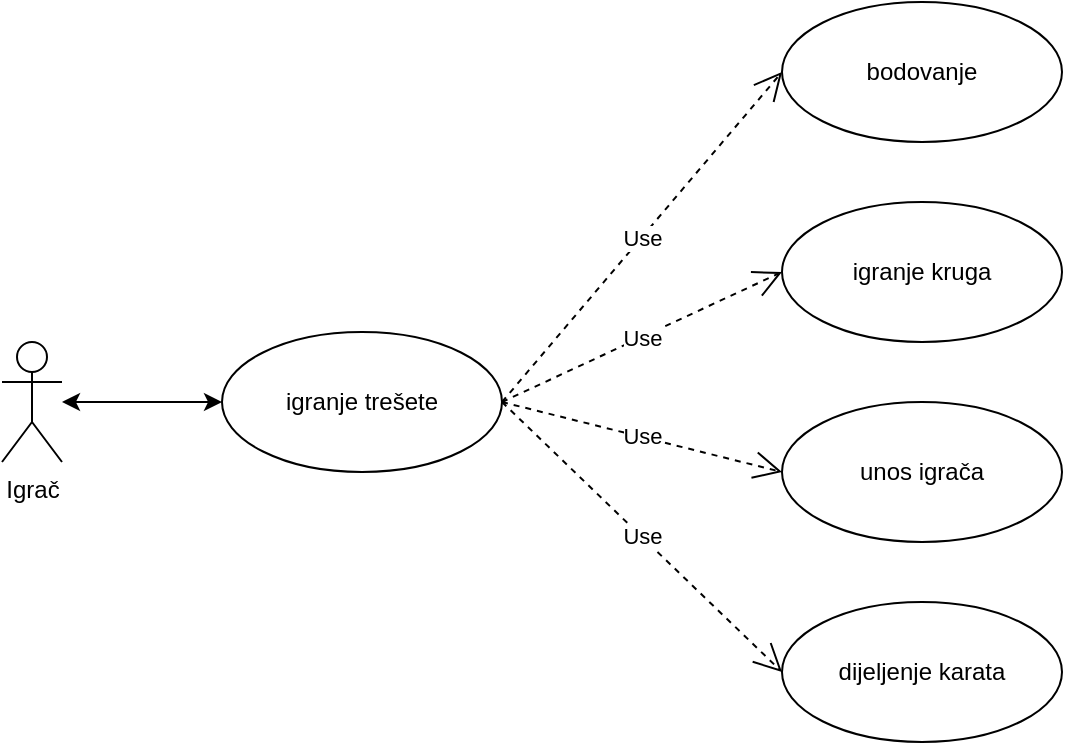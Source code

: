 <mxfile version="14.1.8" type="github" pages="6">
  <diagram id="0Fst5V195PZcNs_4YtCk" name="UseCase: Igranje tresete">
    <mxGraphModel dx="1550" dy="888" grid="1" gridSize="10" guides="1" tooltips="1" connect="1" arrows="1" fold="1" page="1" pageScale="1" pageWidth="850" pageHeight="1100" math="0" shadow="0">
      <root>
        <mxCell id="0" />
        <mxCell id="1" parent="0" />
        <mxCell id="MjSA2ZEEbugR-J2bg2_--2" value="Igrač" style="shape=umlActor;verticalLabelPosition=bottom;verticalAlign=top;html=1;" parent="1" vertex="1">
          <mxGeometry x="80" y="210" width="30" height="60" as="geometry" />
        </mxCell>
        <mxCell id="MjSA2ZEEbugR-J2bg2_--4" value="igranje trešete" style="ellipse;whiteSpace=wrap;html=1;" parent="1" vertex="1">
          <mxGeometry x="190" y="205" width="140" height="70" as="geometry" />
        </mxCell>
        <mxCell id="MjSA2ZEEbugR-J2bg2_--5" value="" style="endArrow=classic;startArrow=classic;html=1;" parent="1" source="MjSA2ZEEbugR-J2bg2_--2" target="MjSA2ZEEbugR-J2bg2_--4" edge="1">
          <mxGeometry width="50" height="50" relative="1" as="geometry">
            <mxPoint x="250" y="470" as="sourcePoint" />
            <mxPoint x="300" y="420" as="targetPoint" />
          </mxGeometry>
        </mxCell>
        <mxCell id="MjSA2ZEEbugR-J2bg2_--6" value="bodovanje" style="ellipse;whiteSpace=wrap;html=1;" parent="1" vertex="1">
          <mxGeometry x="470" y="40" width="140" height="70" as="geometry" />
        </mxCell>
        <mxCell id="MjSA2ZEEbugR-J2bg2_--7" value="igranje kruga" style="ellipse;whiteSpace=wrap;html=1;" parent="1" vertex="1">
          <mxGeometry x="470" y="140" width="140" height="70" as="geometry" />
        </mxCell>
        <mxCell id="MjSA2ZEEbugR-J2bg2_--8" value="unos igrača" style="ellipse;whiteSpace=wrap;html=1;" parent="1" vertex="1">
          <mxGeometry x="470" y="240" width="140" height="70" as="geometry" />
        </mxCell>
        <mxCell id="MjSA2ZEEbugR-J2bg2_--9" value="dijeljenje karata" style="ellipse;whiteSpace=wrap;html=1;" parent="1" vertex="1">
          <mxGeometry x="470" y="340" width="140" height="70" as="geometry" />
        </mxCell>
        <mxCell id="MjSA2ZEEbugR-J2bg2_--10" value="Use" style="endArrow=open;endSize=12;dashed=1;html=1;exitX=1;exitY=0.5;exitDx=0;exitDy=0;entryX=0;entryY=0.5;entryDx=0;entryDy=0;" parent="1" source="MjSA2ZEEbugR-J2bg2_--4" target="MjSA2ZEEbugR-J2bg2_--6" edge="1">
          <mxGeometry width="160" relative="1" as="geometry">
            <mxPoint x="280" y="380" as="sourcePoint" />
            <mxPoint x="440" y="380" as="targetPoint" />
          </mxGeometry>
        </mxCell>
        <mxCell id="MjSA2ZEEbugR-J2bg2_--11" value="Use" style="endArrow=open;endSize=12;dashed=1;html=1;exitX=1;exitY=0.5;exitDx=0;exitDy=0;entryX=0;entryY=0.5;entryDx=0;entryDy=0;" parent="1" source="MjSA2ZEEbugR-J2bg2_--4" target="MjSA2ZEEbugR-J2bg2_--7" edge="1">
          <mxGeometry width="160" relative="1" as="geometry">
            <mxPoint x="340" y="250" as="sourcePoint" />
            <mxPoint x="425.197" y="175.367" as="targetPoint" />
          </mxGeometry>
        </mxCell>
        <mxCell id="MjSA2ZEEbugR-J2bg2_--12" value="Use" style="endArrow=open;endSize=12;dashed=1;html=1;exitX=1;exitY=0.5;exitDx=0;exitDy=0;entryX=0;entryY=0.5;entryDx=0;entryDy=0;" parent="1" source="MjSA2ZEEbugR-J2bg2_--4" target="MjSA2ZEEbugR-J2bg2_--8" edge="1">
          <mxGeometry width="160" relative="1" as="geometry">
            <mxPoint x="350" y="260" as="sourcePoint" />
            <mxPoint x="435.197" y="185.367" as="targetPoint" />
          </mxGeometry>
        </mxCell>
        <mxCell id="MjSA2ZEEbugR-J2bg2_--13" value="Use" style="endArrow=open;endSize=12;dashed=1;html=1;exitX=1;exitY=0.5;exitDx=0;exitDy=0;entryX=0;entryY=0.5;entryDx=0;entryDy=0;" parent="1" source="MjSA2ZEEbugR-J2bg2_--4" target="MjSA2ZEEbugR-J2bg2_--9" edge="1">
          <mxGeometry width="160" relative="1" as="geometry">
            <mxPoint x="360" y="270" as="sourcePoint" />
            <mxPoint x="445.197" y="195.367" as="targetPoint" />
          </mxGeometry>
        </mxCell>
      </root>
    </mxGraphModel>
  </diagram>
  <diagram id="ukarMKEExvuun9PaH5dM" name="Activity: Igranje tresete">
    <mxGraphModel dx="1550" dy="1988" grid="1" gridSize="10" guides="1" tooltips="1" connect="1" arrows="1" fold="1" page="1" pageScale="1" pageWidth="850" pageHeight="1100" math="0" shadow="0">
      <root>
        <mxCell id="uR3n9-pZLwS0igjvZuAs-0" />
        <mxCell id="uR3n9-pZLwS0igjvZuAs-1" parent="uR3n9-pZLwS0igjvZuAs-0" />
        <mxCell id="uR3n9-pZLwS0igjvZuAs-2" value="" style="ellipse;html=1;shape=startState;fillColor=#000000;strokeColor=#ff0000;" parent="uR3n9-pZLwS0igjvZuAs-1" vertex="1">
          <mxGeometry x="260" y="-880" width="30" height="30" as="geometry" />
        </mxCell>
        <mxCell id="uR3n9-pZLwS0igjvZuAs-3" value="" style="edgeStyle=orthogonalEdgeStyle;html=1;verticalAlign=bottom;endArrow=open;endSize=8;strokeColor=#ff0000;" parent="uR3n9-pZLwS0igjvZuAs-1" source="uR3n9-pZLwS0igjvZuAs-2" edge="1">
          <mxGeometry relative="1" as="geometry">
            <mxPoint x="275" y="-780" as="targetPoint" />
          </mxGeometry>
        </mxCell>
        <mxCell id="uR3n9-pZLwS0igjvZuAs-4" value="Unos igrača" style="rounded=1;whiteSpace=wrap;html=1;arcSize=40;fontColor=#000000;fillColor=#ffffc0;strokeColor=#ff0000;" parent="uR3n9-pZLwS0igjvZuAs-1" vertex="1">
          <mxGeometry x="215" y="-790" width="120" height="40" as="geometry" />
        </mxCell>
        <mxCell id="uR3n9-pZLwS0igjvZuAs-5" value="" style="edgeStyle=orthogonalEdgeStyle;html=1;verticalAlign=bottom;endArrow=open;endSize=8;strokeColor=#ff0000;" parent="uR3n9-pZLwS0igjvZuAs-1" source="uR3n9-pZLwS0igjvZuAs-4" edge="1">
          <mxGeometry relative="1" as="geometry">
            <mxPoint x="275" y="-680" as="targetPoint" />
          </mxGeometry>
        </mxCell>
        <mxCell id="uR3n9-pZLwS0igjvZuAs-7" value="Dijeljenje karata" style="rounded=1;whiteSpace=wrap;html=1;arcSize=40;fontColor=#000000;fillColor=#ffffc0;strokeColor=#ff0000;" parent="uR3n9-pZLwS0igjvZuAs-1" vertex="1">
          <mxGeometry x="215" y="-680" width="120" height="40" as="geometry" />
        </mxCell>
        <mxCell id="uR3n9-pZLwS0igjvZuAs-8" value="" style="edgeStyle=orthogonalEdgeStyle;html=1;verticalAlign=bottom;endArrow=open;endSize=8;strokeColor=#ff0000;" parent="uR3n9-pZLwS0igjvZuAs-1" source="uR3n9-pZLwS0igjvZuAs-7" edge="1">
          <mxGeometry relative="1" as="geometry">
            <mxPoint x="275" y="-580" as="targetPoint" />
          </mxGeometry>
        </mxCell>
        <mxCell id="uR3n9-pZLwS0igjvZuAs-17" value="broj karata u ruci &amp;gt; 0" style="rhombus;whiteSpace=wrap;html=1;fillColor=#ffffc0;strokeColor=#ff0000;" parent="uR3n9-pZLwS0igjvZuAs-1" vertex="1">
          <mxGeometry x="230" y="-580" width="90" height="40" as="geometry" />
        </mxCell>
        <mxCell id="uR3n9-pZLwS0igjvZuAs-18" value="NE" style="edgeStyle=orthogonalEdgeStyle;html=1;align=left;verticalAlign=bottom;endArrow=open;endSize=8;strokeColor=#ff0000;" parent="uR3n9-pZLwS0igjvZuAs-1" source="uR3n9-pZLwS0igjvZuAs-17" target="uR3n9-pZLwS0igjvZuAs-20" edge="1">
          <mxGeometry x="-1" relative="1" as="geometry">
            <mxPoint x="420" y="-480" as="targetPoint" />
          </mxGeometry>
        </mxCell>
        <mxCell id="uR3n9-pZLwS0igjvZuAs-19" value="DA" style="edgeStyle=orthogonalEdgeStyle;html=1;align=left;verticalAlign=top;endArrow=open;endSize=8;strokeColor=#ff0000;entryX=0.5;entryY=0;entryDx=0;entryDy=0;" parent="uR3n9-pZLwS0igjvZuAs-1" source="uR3n9-pZLwS0igjvZuAs-17" target="uR3n9-pZLwS0igjvZuAs-29" edge="1">
          <mxGeometry x="-1" relative="1" as="geometry">
            <mxPoint x="280" y="-480" as="targetPoint" />
          </mxGeometry>
        </mxCell>
        <mxCell id="uR3n9-pZLwS0igjvZuAs-28" style="edgeStyle=orthogonalEdgeStyle;rounded=0;orthogonalLoop=1;jettySize=auto;html=1;exitX=0.5;exitY=1;exitDx=0;exitDy=0;entryX=0.5;entryY=0;entryDx=0;entryDy=0;" parent="uR3n9-pZLwS0igjvZuAs-1" source="uR3n9-pZLwS0igjvZuAs-20" target="uR3n9-pZLwS0igjvZuAs-21" edge="1">
          <mxGeometry relative="1" as="geometry" />
        </mxCell>
        <mxCell id="uR3n9-pZLwS0igjvZuAs-20" value="Bodovanje" style="rounded=1;whiteSpace=wrap;html=1;arcSize=40;fontColor=#000000;fillColor=#ffffc0;strokeColor=#ff0000;" parent="uR3n9-pZLwS0igjvZuAs-1" vertex="1">
          <mxGeometry x="400" y="-470" width="120" height="40" as="geometry" />
        </mxCell>
        <mxCell id="uR3n9-pZLwS0igjvZuAs-21" value="" style="ellipse;html=1;shape=endState;fillColor=#000000;strokeColor=#ff0000;" parent="uR3n9-pZLwS0igjvZuAs-1" vertex="1">
          <mxGeometry x="445" y="-390" width="30" height="30" as="geometry" />
        </mxCell>
        <mxCell id="uR3n9-pZLwS0igjvZuAs-31" style="edgeStyle=orthogonalEdgeStyle;rounded=0;orthogonalLoop=1;jettySize=auto;html=1;exitX=0;exitY=0.5;exitDx=0;exitDy=0;entryX=0;entryY=0.5;entryDx=0;entryDy=0;" parent="uR3n9-pZLwS0igjvZuAs-1" source="uR3n9-pZLwS0igjvZuAs-29" target="uR3n9-pZLwS0igjvZuAs-17" edge="1">
          <mxGeometry relative="1" as="geometry">
            <Array as="points">
              <mxPoint x="140" y="-460" />
              <mxPoint x="140" y="-560" />
            </Array>
          </mxGeometry>
        </mxCell>
        <mxCell id="uR3n9-pZLwS0igjvZuAs-29" value="Igranje ruke" style="rounded=1;whiteSpace=wrap;html=1;arcSize=40;fontColor=#000000;fillColor=#ffffc0;strokeColor=#ff0000;" parent="uR3n9-pZLwS0igjvZuAs-1" vertex="1">
          <mxGeometry x="215" y="-470" width="120" height="40" as="geometry" />
        </mxCell>
      </root>
    </mxGraphModel>
  </diagram>
  <diagram id="A4jbQiV3eGs2_ku9hFZB" name="Activity: Unos igrača">
    <mxGraphModel dx="1550" dy="888" grid="1" gridSize="10" guides="1" tooltips="1" connect="1" arrows="1" fold="1" page="1" pageScale="1" pageWidth="850" pageHeight="1100" math="0" shadow="0">
      <root>
        <mxCell id="LcD0vWBmEG_A1QQOMy2T-0" />
        <mxCell id="LcD0vWBmEG_A1QQOMy2T-1" parent="LcD0vWBmEG_A1QQOMy2T-0" />
        <mxCell id="hfwa08_G0doKV7f4fAPp-0" value="" style="ellipse;html=1;shape=startState;fillColor=#000000;strokeColor=#ff0000;" vertex="1" parent="LcD0vWBmEG_A1QQOMy2T-1">
          <mxGeometry x="380" y="70" width="30" height="30" as="geometry" />
        </mxCell>
        <mxCell id="hfwa08_G0doKV7f4fAPp-1" value="" style="edgeStyle=orthogonalEdgeStyle;html=1;verticalAlign=bottom;endArrow=open;endSize=8;strokeColor=#ff0000;" edge="1" parent="LcD0vWBmEG_A1QQOMy2T-1" source="hfwa08_G0doKV7f4fAPp-0">
          <mxGeometry relative="1" as="geometry">
            <mxPoint x="395" y="160" as="targetPoint" />
          </mxGeometry>
        </mxCell>
        <mxCell id="hfwa08_G0doKV7f4fAPp-11" style="edgeStyle=orthogonalEdgeStyle;rounded=0;orthogonalLoop=1;jettySize=auto;html=1;exitX=1;exitY=0.5;exitDx=0;exitDy=0;entryX=1;entryY=0.5;entryDx=0;entryDy=0;" edge="1" parent="LcD0vWBmEG_A1QQOMy2T-1" source="hfwa08_G0doKV7f4fAPp-2" target="hfwa08_G0doKV7f4fAPp-2">
          <mxGeometry relative="1" as="geometry">
            <mxPoint x="590" y="180" as="targetPoint" />
          </mxGeometry>
        </mxCell>
        <mxCell id="hfwa08_G0doKV7f4fAPp-2" value="Prikaz upita za unos imena" style="rounded=1;whiteSpace=wrap;html=1;arcSize=40;fontColor=#000000;fillColor=#ffffc0;strokeColor=#ff0000;" vertex="1" parent="LcD0vWBmEG_A1QQOMy2T-1">
          <mxGeometry x="335" y="160" width="120" height="40" as="geometry" />
        </mxCell>
        <mxCell id="hfwa08_G0doKV7f4fAPp-3" value="" style="edgeStyle=orthogonalEdgeStyle;html=1;verticalAlign=bottom;endArrow=open;endSize=8;strokeColor=#ff0000;" edge="1" parent="LcD0vWBmEG_A1QQOMy2T-1" source="hfwa08_G0doKV7f4fAPp-2">
          <mxGeometry relative="1" as="geometry">
            <mxPoint x="395" y="260" as="targetPoint" />
          </mxGeometry>
        </mxCell>
        <mxCell id="hfwa08_G0doKV7f4fAPp-4" value="Čekanje na unos imena" style="rounded=1;whiteSpace=wrap;html=1;arcSize=40;fontColor=#000000;fillColor=#ffffc0;strokeColor=#ff0000;" vertex="1" parent="LcD0vWBmEG_A1QQOMy2T-1">
          <mxGeometry x="335" y="260" width="120" height="40" as="geometry" />
        </mxCell>
        <mxCell id="hfwa08_G0doKV7f4fAPp-5" value="" style="edgeStyle=orthogonalEdgeStyle;html=1;verticalAlign=bottom;endArrow=open;endSize=8;strokeColor=#ff0000;" edge="1" source="hfwa08_G0doKV7f4fAPp-4" parent="LcD0vWBmEG_A1QQOMy2T-1">
          <mxGeometry relative="1" as="geometry">
            <mxPoint x="395" y="360" as="targetPoint" />
          </mxGeometry>
        </mxCell>
        <mxCell id="hfwa08_G0doKV7f4fAPp-6" value="Provjera unosa imena" style="rounded=1;whiteSpace=wrap;html=1;arcSize=40;fontColor=#000000;fillColor=#ffffc0;strokeColor=#ff0000;" vertex="1" parent="LcD0vWBmEG_A1QQOMy2T-1">
          <mxGeometry x="335" y="360" width="120" height="40" as="geometry" />
        </mxCell>
        <mxCell id="hfwa08_G0doKV7f4fAPp-7" value="" style="edgeStyle=orthogonalEdgeStyle;html=1;verticalAlign=bottom;endArrow=open;endSize=8;strokeColor=#ff0000;" edge="1" source="hfwa08_G0doKV7f4fAPp-6" parent="LcD0vWBmEG_A1QQOMy2T-1">
          <mxGeometry relative="1" as="geometry">
            <mxPoint x="395" y="460" as="targetPoint" />
          </mxGeometry>
        </mxCell>
        <mxCell id="hfwa08_G0doKV7f4fAPp-8" value="Uneseno je valjano ime?" style="rhombus;whiteSpace=wrap;html=1;fillColor=#ffffc0;strokeColor=#ff0000;" vertex="1" parent="LcD0vWBmEG_A1QQOMy2T-1">
          <mxGeometry x="355" y="460" width="80" height="40" as="geometry" />
        </mxCell>
        <mxCell id="hfwa08_G0doKV7f4fAPp-9" value="NE" style="edgeStyle=orthogonalEdgeStyle;html=1;align=left;verticalAlign=bottom;endArrow=open;endSize=8;strokeColor=#ff0000;entryX=1;entryY=0.5;entryDx=0;entryDy=0;" edge="1" source="hfwa08_G0doKV7f4fAPp-8" parent="LcD0vWBmEG_A1QQOMy2T-1" target="hfwa08_G0doKV7f4fAPp-2">
          <mxGeometry x="-1" relative="1" as="geometry">
            <mxPoint x="580" y="130" as="targetPoint" />
            <Array as="points">
              <mxPoint x="540" y="480" />
              <mxPoint x="540" y="180" />
            </Array>
          </mxGeometry>
        </mxCell>
        <mxCell id="hfwa08_G0doKV7f4fAPp-10" value="DA" style="edgeStyle=orthogonalEdgeStyle;html=1;align=left;verticalAlign=top;endArrow=open;endSize=8;strokeColor=#ff0000;" edge="1" source="hfwa08_G0doKV7f4fAPp-8" parent="LcD0vWBmEG_A1QQOMy2T-1">
          <mxGeometry x="-1" relative="1" as="geometry">
            <mxPoint x="395" y="580" as="targetPoint" />
            <Array as="points">
              <mxPoint x="395" y="560" />
            </Array>
          </mxGeometry>
        </mxCell>
        <mxCell id="wfJ4WPF9NZrWwJZrV17j-0" value="Učitavanje &quot;ingame&quot; korisničkog sučelja za igrača" style="rounded=1;whiteSpace=wrap;html=1;arcSize=40;fontColor=#000000;fillColor=#ffffc0;strokeColor=#ff0000;" vertex="1" parent="LcD0vWBmEG_A1QQOMy2T-1">
          <mxGeometry x="335" y="580" width="120" height="40" as="geometry" />
        </mxCell>
        <mxCell id="wfJ4WPF9NZrWwJZrV17j-1" value="" style="edgeStyle=orthogonalEdgeStyle;html=1;verticalAlign=bottom;endArrow=open;endSize=8;strokeColor=#ff0000;" edge="1" source="wfJ4WPF9NZrWwJZrV17j-0" parent="LcD0vWBmEG_A1QQOMy2T-1">
          <mxGeometry relative="1" as="geometry">
            <mxPoint x="395" y="680" as="targetPoint" />
          </mxGeometry>
        </mxCell>
        <mxCell id="wfJ4WPF9NZrWwJZrV17j-2" value="" style="ellipse;html=1;shape=endState;fillColor=#000000;strokeColor=#ff0000;" vertex="1" parent="LcD0vWBmEG_A1QQOMy2T-1">
          <mxGeometry x="380" y="680" width="30" height="30" as="geometry" />
        </mxCell>
      </root>
    </mxGraphModel>
  </diagram>
  <diagram id="HIBjFScgWlqJArkHaBUe" name="Activity: Bodovanje">
    <mxGraphModel dx="1550" dy="888" grid="1" gridSize="10" guides="1" tooltips="1" connect="1" arrows="1" fold="1" page="1" pageScale="1" pageWidth="850" pageHeight="1100" math="0" shadow="0">
      <root>
        <mxCell id="lZies3B38XR9dSIHZJr2-0" />
        <mxCell id="lZies3B38XR9dSIHZJr2-1" parent="lZies3B38XR9dSIHZJr2-0" />
      </root>
    </mxGraphModel>
  </diagram>
  <diagram id="dI0CorhLxCPWXTXeC1Ox" name="Activity: Igranje kruga">
    <mxGraphModel dx="1550" dy="888" grid="1" gridSize="10" guides="1" tooltips="1" connect="1" arrows="1" fold="1" page="1" pageScale="1" pageWidth="850" pageHeight="1100" math="0" shadow="0">
      <root>
        <mxCell id="6NPqmbId2nZFuEMeBqPy-0" />
        <mxCell id="6NPqmbId2nZFuEMeBqPy-1" parent="6NPqmbId2nZFuEMeBqPy-0" />
      </root>
    </mxGraphModel>
  </diagram>
  <diagram id="WLYsfltKDfddUQN6L3Z4" name="Activity: Dijeljenje karata">
    <mxGraphModel dx="1550" dy="888" grid="1" gridSize="10" guides="1" tooltips="1" connect="1" arrows="1" fold="1" page="1" pageScale="1" pageWidth="850" pageHeight="1100" math="0" shadow="0">
      <root>
        <mxCell id="0AP0zJmIwXNZzOm0lqMq-0" />
        <mxCell id="0AP0zJmIwXNZzOm0lqMq-1" parent="0AP0zJmIwXNZzOm0lqMq-0" />
      </root>
    </mxGraphModel>
  </diagram>
</mxfile>
